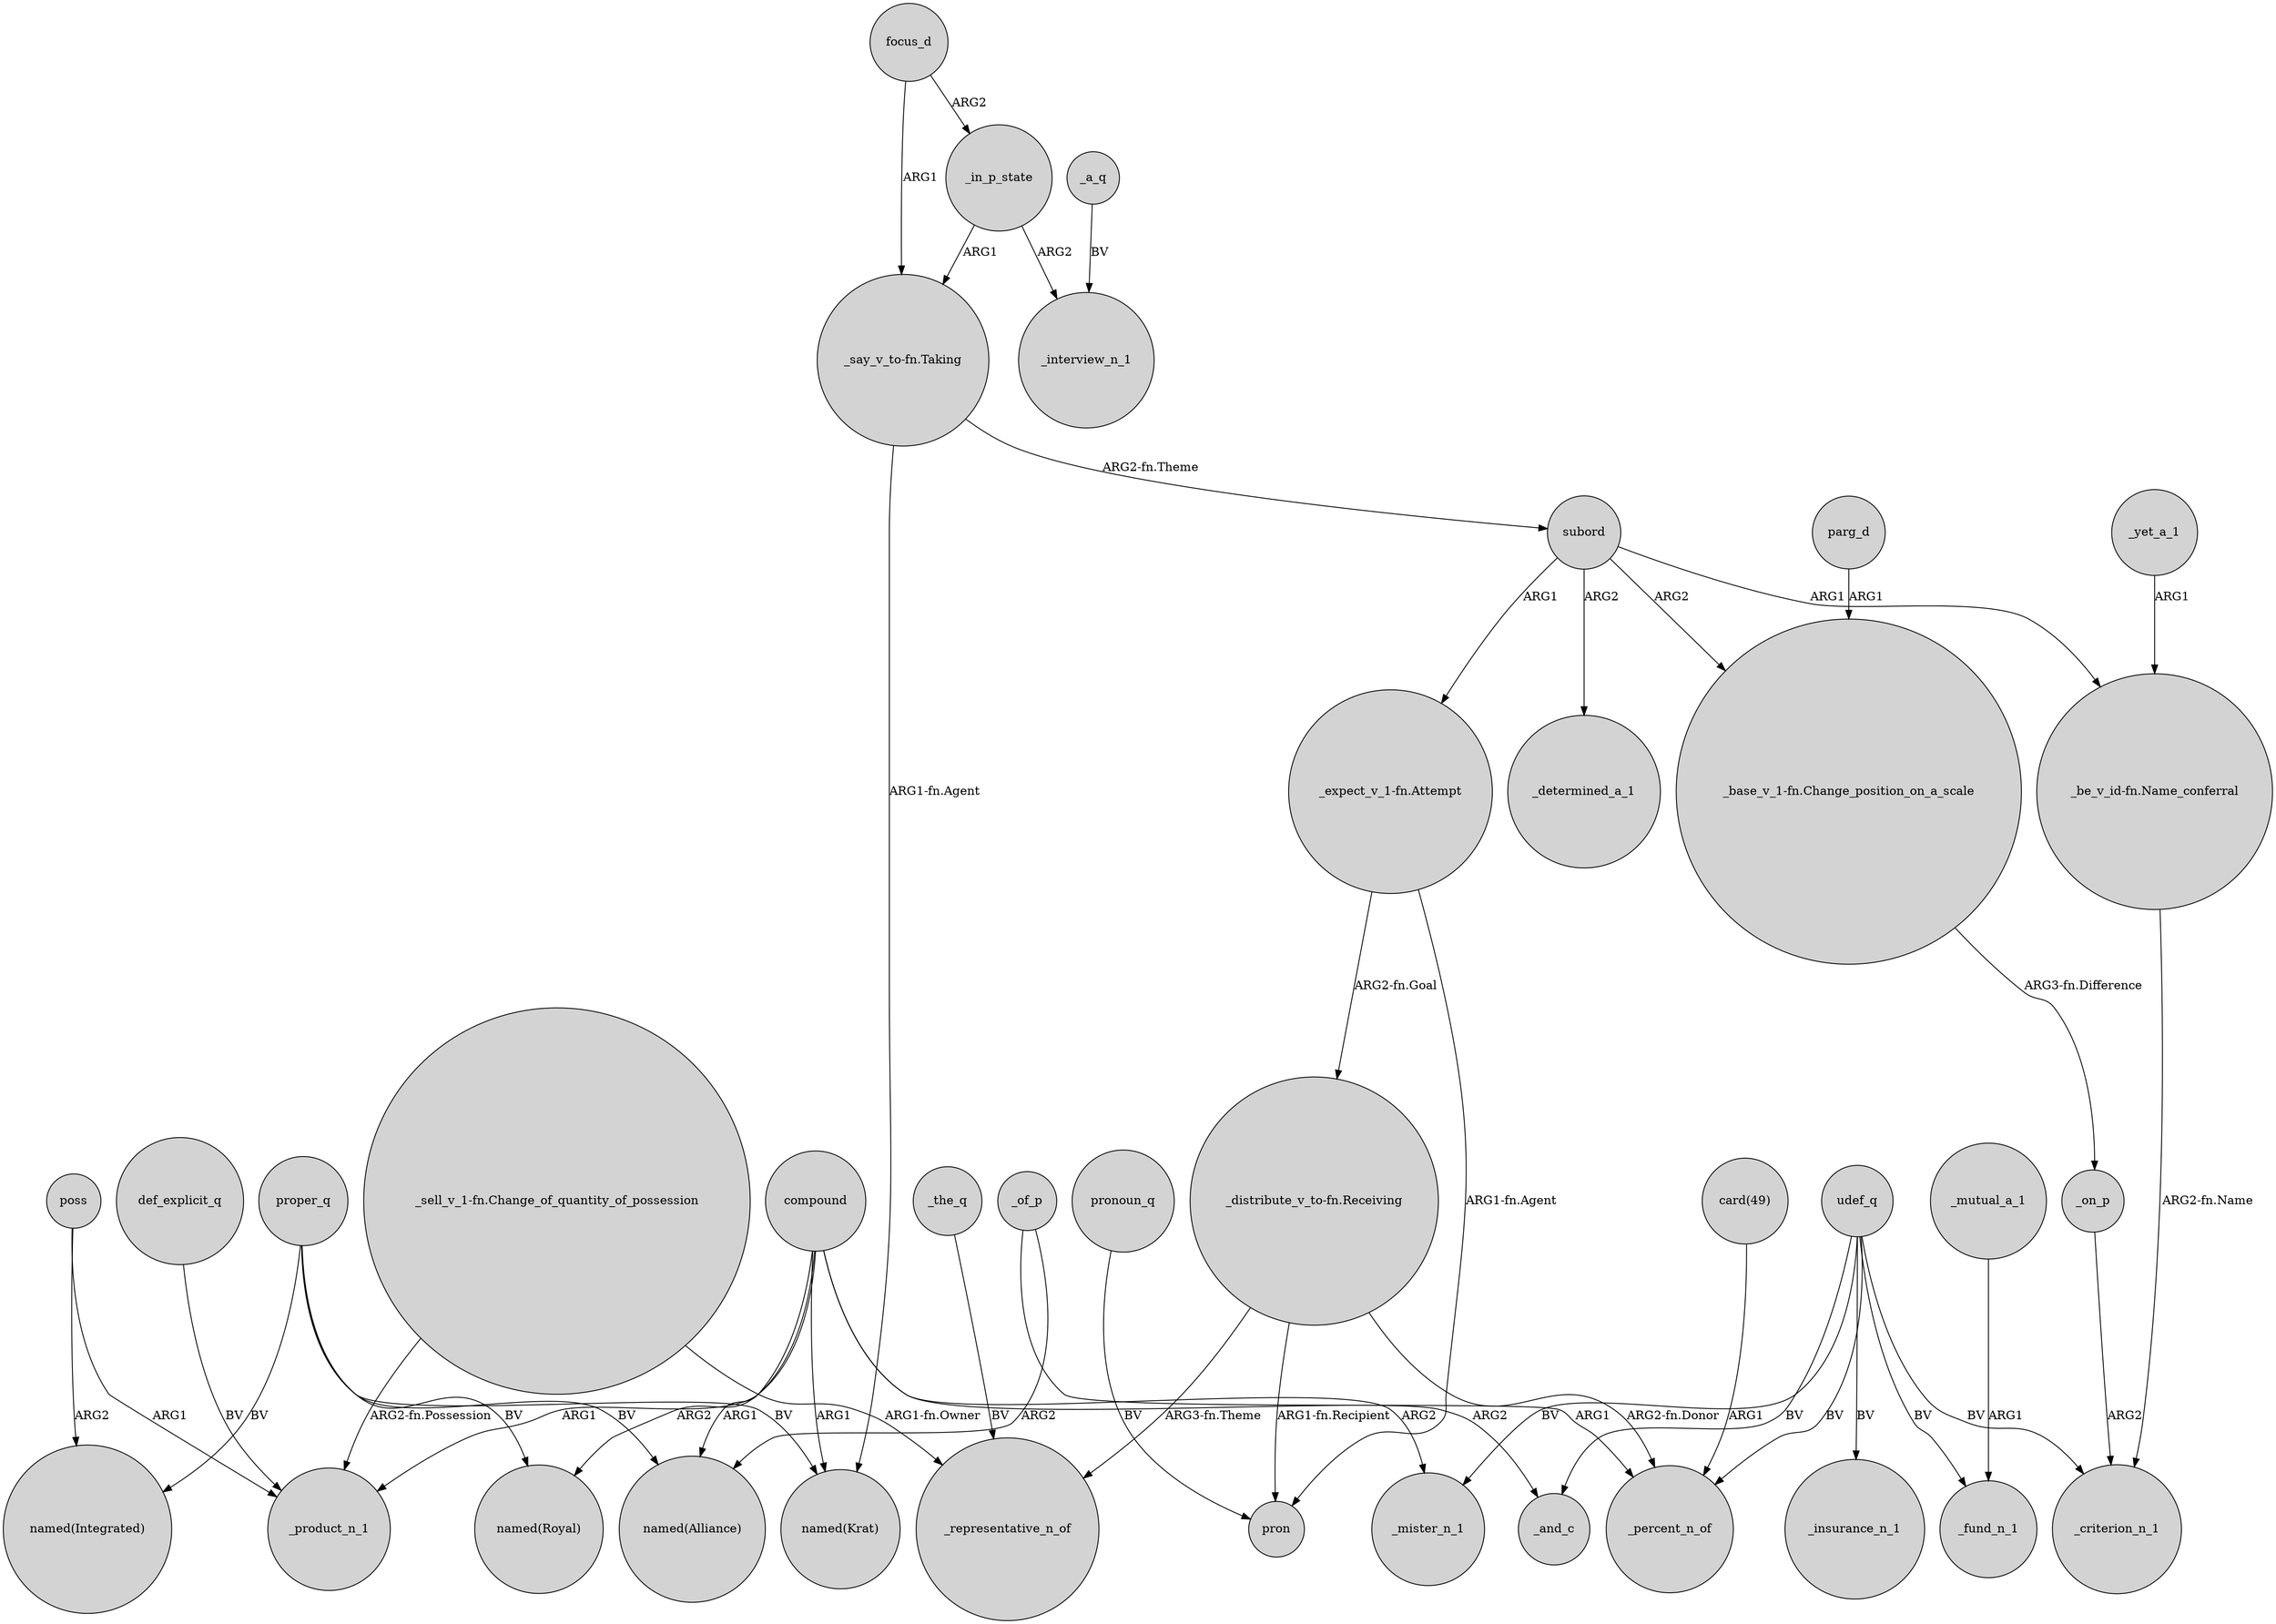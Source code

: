 digraph {
	node [shape=circle style=filled]
	def_explicit_q -> _product_n_1 [label=BV]
	proper_q -> "named(Royal)" [label=BV]
	udef_q -> _insurance_n_1 [label=BV]
	"_expect_v_1-fn.Attempt" -> pron [label="ARG1-fn.Agent"]
	compound -> _mister_n_1 [label=ARG2]
	focus_d -> _in_p_state [label=ARG2]
	_in_p_state -> "_say_v_to-fn.Taking" [label=ARG1]
	poss -> "named(Integrated)" [label=ARG2]
	"_be_v_id-fn.Name_conferral" -> _criterion_n_1 [label="ARG2-fn.Name"]
	focus_d -> "_say_v_to-fn.Taking" [label=ARG1]
	parg_d -> "_base_v_1-fn.Change_position_on_a_scale" [label=ARG1]
	"_say_v_to-fn.Taking" -> subord [label="ARG2-fn.Theme"]
	proper_q -> "named(Krat)" [label=BV]
	_in_p_state -> _interview_n_1 [label=ARG2]
	udef_q -> _fund_n_1 [label=BV]
	_the_q -> _representative_n_of [label=BV]
	"_distribute_v_to-fn.Receiving" -> _representative_n_of [label="ARG3-fn.Theme"]
	udef_q -> _and_c [label=BV]
	udef_q -> _mister_n_1 [label=BV]
	_of_p -> _percent_n_of [label=ARG1]
	"_expect_v_1-fn.Attempt" -> "_distribute_v_to-fn.Receiving" [label="ARG2-fn.Goal"]
	subord -> "_be_v_id-fn.Name_conferral" [label=ARG1]
	compound -> _and_c [label=ARG2]
	proper_q -> "named(Alliance)" [label=BV]
	"_sell_v_1-fn.Change_of_quantity_of_possession" -> _product_n_1 [label="ARG2-fn.Possession"]
	"card(49)" -> _percent_n_of [label=ARG1]
	pronoun_q -> pron [label=BV]
	compound -> "named(Royal)" [label=ARG2]
	_yet_a_1 -> "_be_v_id-fn.Name_conferral" [label=ARG1]
	compound -> "named(Krat)" [label=ARG1]
	udef_q -> _percent_n_of [label=BV]
	proper_q -> "named(Integrated)" [label=BV]
	"_distribute_v_to-fn.Receiving" -> pron [label="ARG1-fn.Recipient"]
	udef_q -> _criterion_n_1 [label=BV]
	_mutual_a_1 -> _fund_n_1 [label=ARG1]
	_a_q -> _interview_n_1 [label=BV]
	"_sell_v_1-fn.Change_of_quantity_of_possession" -> _representative_n_of [label="ARG1-fn.Owner"]
	"_distribute_v_to-fn.Receiving" -> _percent_n_of [label="ARG2-fn.Donor"]
	compound -> "named(Alliance)" [label=ARG1]
	compound -> _product_n_1 [label=ARG1]
	poss -> _product_n_1 [label=ARG1]
	subord -> _determined_a_1 [label=ARG2]
	subord -> "_base_v_1-fn.Change_position_on_a_scale" [label=ARG2]
	subord -> "_expect_v_1-fn.Attempt" [label=ARG1]
	"_base_v_1-fn.Change_position_on_a_scale" -> _on_p [label="ARG3-fn.Difference"]
	_of_p -> "named(Alliance)" [label=ARG2]
	"_say_v_to-fn.Taking" -> "named(Krat)" [label="ARG1-fn.Agent"]
	_on_p -> _criterion_n_1 [label=ARG2]
}
